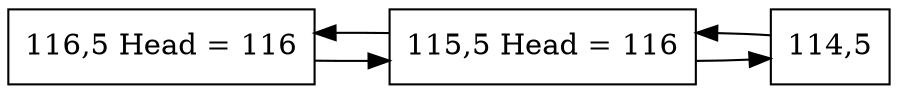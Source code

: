 digraph firstGraph{
node [shape = record];
rankdir=LR;
node0 [label=" 116,5 Head = 116 "];
node0 -> node1;
node1 -> node0;
node1 [label=" 115,5 Head = 116 "];
node1 -> node2;
node2 -> node1;
node2 [label=" 114,5 "];
}